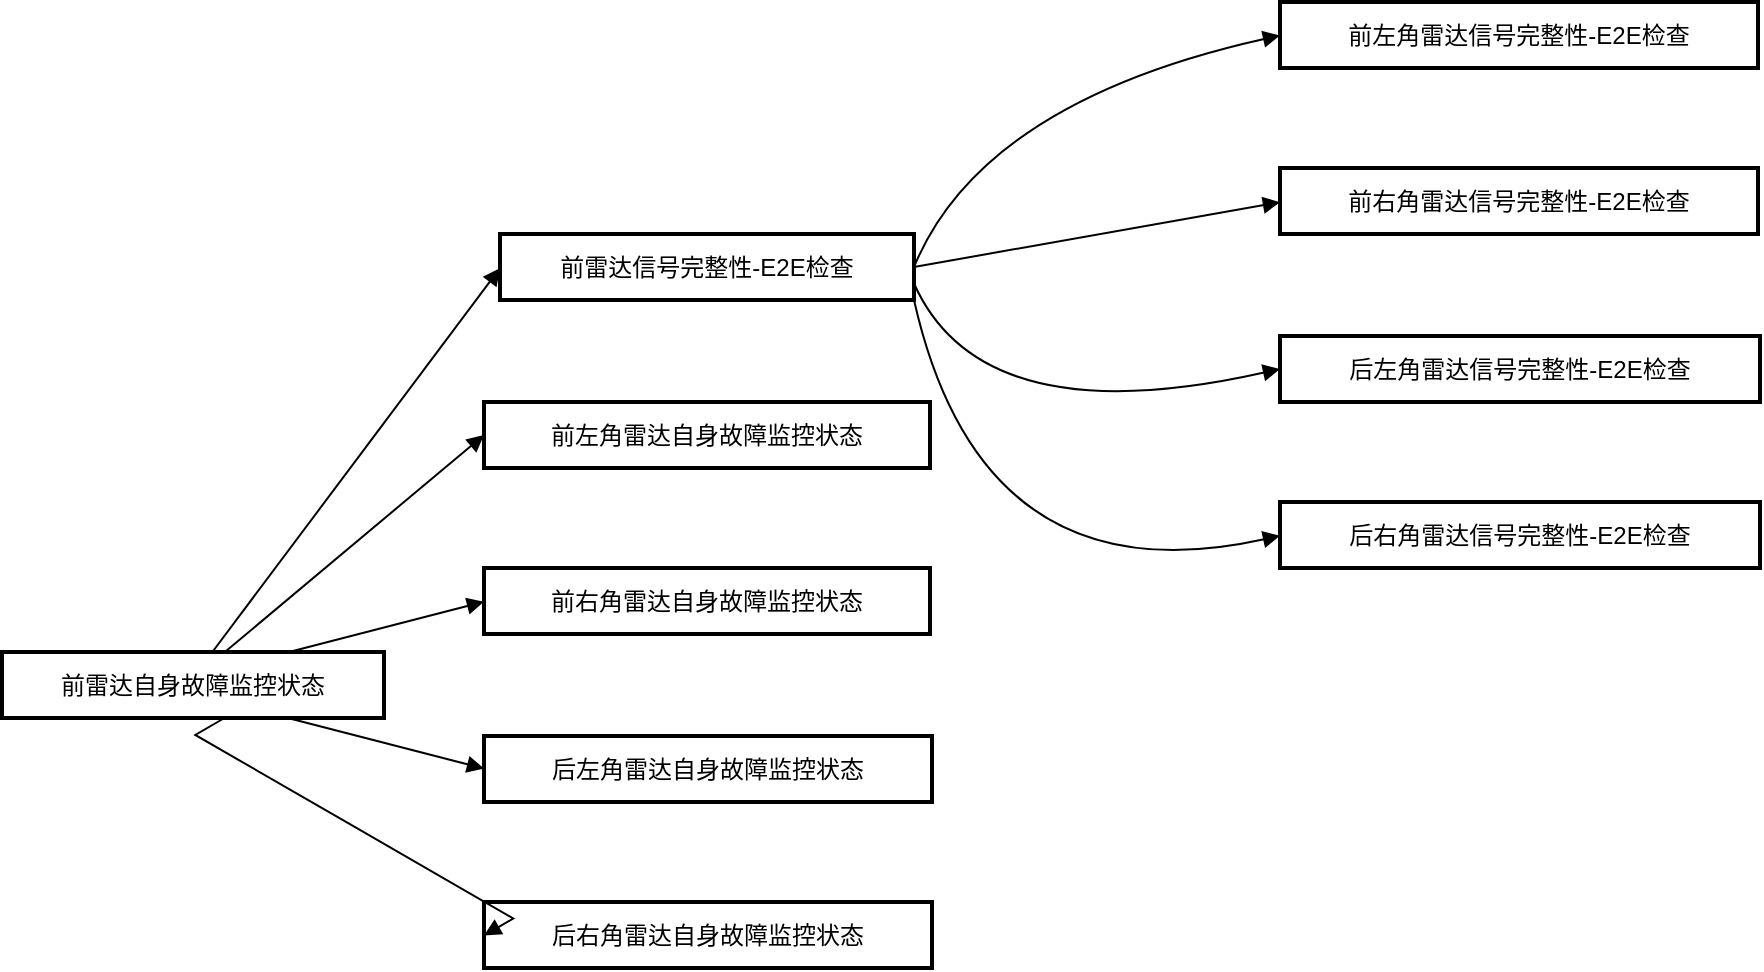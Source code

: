 <mxfile version="21.6.6" type="github">
  <diagram name="第 1 页" id="nA6e5Lx56KR45NuwyuHw">
    <mxGraphModel dx="1107" dy="1770" grid="1" gridSize="10" guides="1" tooltips="1" connect="1" arrows="1" fold="1" page="1" pageScale="1" pageWidth="827" pageHeight="1169" math="0" shadow="0">
      <root>
        <mxCell id="0" />
        <mxCell id="1" parent="0" />
        <mxCell id="OaZ8Fp8TlD0SPtp78fOP-11" value="前雷达自身故障监控状态" style="whiteSpace=wrap;strokeWidth=2;" vertex="1" parent="1">
          <mxGeometry x="20" y="312" width="191" height="33" as="geometry" />
        </mxCell>
        <mxCell id="OaZ8Fp8TlD0SPtp78fOP-12" value="前雷达信号完整性-E2E检查" style="whiteSpace=wrap;strokeWidth=2;" vertex="1" parent="1">
          <mxGeometry x="269" y="103" width="207" height="33" as="geometry" />
        </mxCell>
        <mxCell id="OaZ8Fp8TlD0SPtp78fOP-13" value="前左角雷达自身故障监控状态" style="whiteSpace=wrap;strokeWidth=2;" vertex="1" parent="1">
          <mxGeometry x="261" y="187" width="223" height="33" as="geometry" />
        </mxCell>
        <mxCell id="OaZ8Fp8TlD0SPtp78fOP-14" value="前左角雷达信号完整性-E2E检查" style="whiteSpace=wrap;strokeWidth=2;" vertex="1" parent="1">
          <mxGeometry x="659" y="-13" width="239" height="33" as="geometry" />
        </mxCell>
        <mxCell id="OaZ8Fp8TlD0SPtp78fOP-15" value="前右角雷达自身故障监控状态" style="whiteSpace=wrap;strokeWidth=2;" vertex="1" parent="1">
          <mxGeometry x="261" y="270" width="223" height="33" as="geometry" />
        </mxCell>
        <mxCell id="OaZ8Fp8TlD0SPtp78fOP-16" value="前右角雷达信号完整性-E2E检查" style="whiteSpace=wrap;strokeWidth=2;" vertex="1" parent="1">
          <mxGeometry x="659" y="70" width="239" height="33" as="geometry" />
        </mxCell>
        <mxCell id="OaZ8Fp8TlD0SPtp78fOP-17" value="后左角雷达自身故障监控状态" style="whiteSpace=wrap;strokeWidth=2;" vertex="1" parent="1">
          <mxGeometry x="261" y="354" width="224" height="33" as="geometry" />
        </mxCell>
        <mxCell id="OaZ8Fp8TlD0SPtp78fOP-18" value="后左角雷达信号完整性-E2E检查" style="whiteSpace=wrap;strokeWidth=2;" vertex="1" parent="1">
          <mxGeometry x="659" y="154" width="240" height="33" as="geometry" />
        </mxCell>
        <mxCell id="OaZ8Fp8TlD0SPtp78fOP-19" value="后右角雷达自身故障监控状态" style="whiteSpace=wrap;strokeWidth=2;" vertex="1" parent="1">
          <mxGeometry x="261" y="437" width="224" height="33" as="geometry" />
        </mxCell>
        <mxCell id="OaZ8Fp8TlD0SPtp78fOP-20" value="后右角雷达信号完整性-E2E检查" style="whiteSpace=wrap;strokeWidth=2;" vertex="1" parent="1">
          <mxGeometry x="659" y="237" width="240" height="33" as="geometry" />
        </mxCell>
        <mxCell id="OaZ8Fp8TlD0SPtp78fOP-21" value="" style="startArrow=none;endArrow=block;exitX=0.551;exitY=-0.003;entryX=0.001;entryY=0.518;rounded=0;" edge="1" parent="1" source="OaZ8Fp8TlD0SPtp78fOP-11" target="OaZ8Fp8TlD0SPtp78fOP-12">
          <mxGeometry relative="1" as="geometry" />
        </mxCell>
        <mxCell id="OaZ8Fp8TlD0SPtp78fOP-22" value="" style="startArrow=none;endArrow=block;exitX=0.584;exitY=-0.003;entryX=0.002;entryY=0.5;rounded=0;" edge="1" parent="1" source="OaZ8Fp8TlD0SPtp78fOP-11" target="OaZ8Fp8TlD0SPtp78fOP-13">
          <mxGeometry relative="1" as="geometry" />
        </mxCell>
        <mxCell id="OaZ8Fp8TlD0SPtp78fOP-23" value="" style="curved=1;startArrow=none;endArrow=block;exitX=1;exitY=0.5;entryX=0.001;entryY=0.506;rounded=0;exitDx=0;exitDy=0;" edge="1" parent="1" source="OaZ8Fp8TlD0SPtp78fOP-12" target="OaZ8Fp8TlD0SPtp78fOP-14">
          <mxGeometry relative="1" as="geometry">
            <Array as="points">
              <mxPoint x="510" y="37" />
            </Array>
          </mxGeometry>
        </mxCell>
        <mxCell id="OaZ8Fp8TlD0SPtp78fOP-24" value="" style="startArrow=none;endArrow=block;exitX=0.753;exitY=-0.003;entryX=0.002;entryY=0.512;rounded=0;" edge="1" parent="1" source="OaZ8Fp8TlD0SPtp78fOP-11" target="OaZ8Fp8TlD0SPtp78fOP-15">
          <mxGeometry relative="1" as="geometry" />
        </mxCell>
        <mxCell id="OaZ8Fp8TlD0SPtp78fOP-25" value="" style="curved=1;startArrow=none;endArrow=block;exitX=1;exitY=0.5;entryX=0.001;entryY=0.518;rounded=0;exitDx=0;exitDy=0;" edge="1" parent="1" source="OaZ8Fp8TlD0SPtp78fOP-12" target="OaZ8Fp8TlD0SPtp78fOP-16">
          <mxGeometry relative="1" as="geometry">
            <Array as="points" />
            <mxPoint x="600" y="87.097" as="sourcePoint" />
          </mxGeometry>
        </mxCell>
        <mxCell id="OaZ8Fp8TlD0SPtp78fOP-26" value="" style="startArrow=none;endArrow=block;exitX=0.753;exitY=1.009;entryX=0;entryY=0.494;rounded=0;" edge="1" parent="1" source="OaZ8Fp8TlD0SPtp78fOP-11" target="OaZ8Fp8TlD0SPtp78fOP-17">
          <mxGeometry relative="1" as="geometry" />
        </mxCell>
        <mxCell id="OaZ8Fp8TlD0SPtp78fOP-27" value="" style="curved=1;startArrow=none;endArrow=block;exitX=1;exitY=0.75;entryX=-0.001;entryY=0.5;rounded=0;exitDx=0;exitDy=0;" edge="1" parent="1" source="OaZ8Fp8TlD0SPtp78fOP-12" target="OaZ8Fp8TlD0SPtp78fOP-18">
          <mxGeometry relative="1" as="geometry">
            <Array as="points">
              <mxPoint x="510" y="204" />
            </Array>
          </mxGeometry>
        </mxCell>
        <mxCell id="OaZ8Fp8TlD0SPtp78fOP-28" value="" style="startArrow=none;endArrow=block;exitX=0.584;exitY=1.009;entryX=0;entryY=0.506;rounded=0;edgeStyle=isometricEdgeStyle;" edge="1" parent="1" source="OaZ8Fp8TlD0SPtp78fOP-11" target="OaZ8Fp8TlD0SPtp78fOP-19">
          <mxGeometry relative="1" as="geometry" />
        </mxCell>
        <mxCell id="OaZ8Fp8TlD0SPtp78fOP-29" value="" style="curved=1;startArrow=none;endArrow=block;exitX=1;exitY=1;entryX=-0.001;entryY=0.512;rounded=0;exitDx=0;exitDy=0;" edge="1" parent="1" source="OaZ8Fp8TlD0SPtp78fOP-12" target="OaZ8Fp8TlD0SPtp78fOP-20">
          <mxGeometry relative="1" as="geometry">
            <Array as="points">
              <mxPoint x="510" y="287" />
            </Array>
          </mxGeometry>
        </mxCell>
      </root>
    </mxGraphModel>
  </diagram>
</mxfile>
